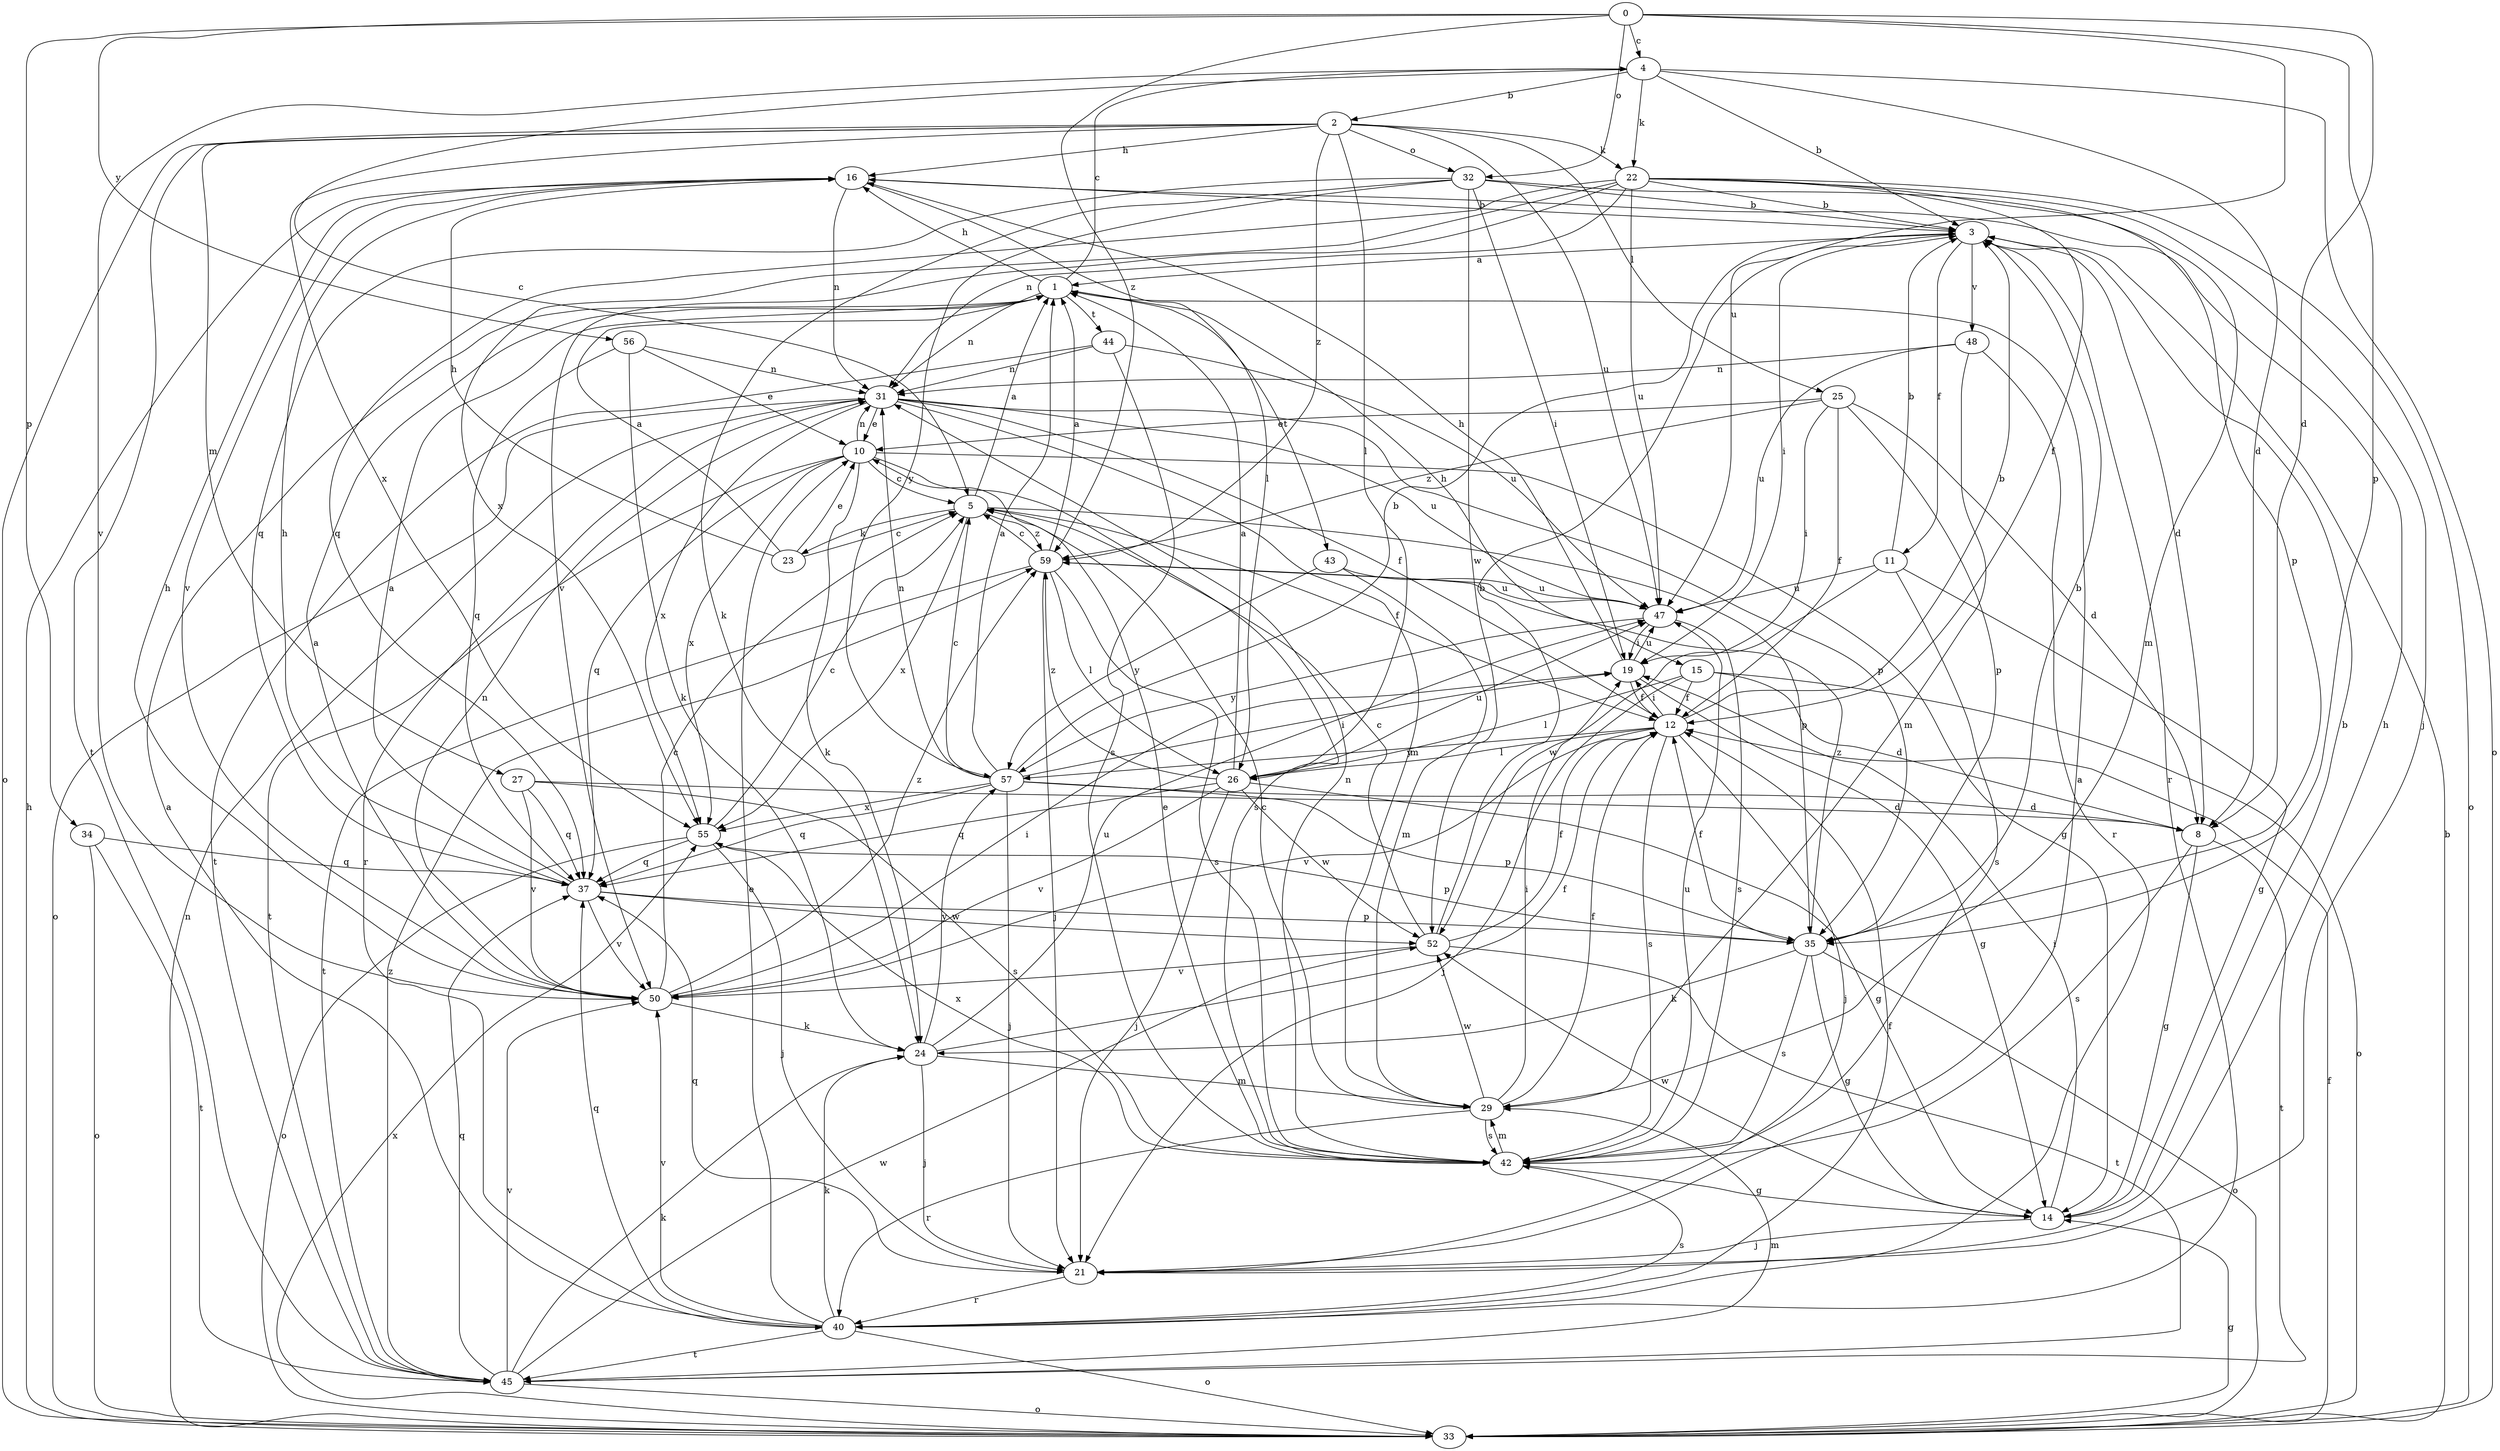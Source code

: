 strict digraph  {
0;
1;
2;
3;
4;
5;
8;
10;
11;
12;
14;
15;
16;
19;
21;
22;
23;
24;
25;
26;
27;
29;
31;
32;
33;
34;
35;
37;
40;
42;
43;
44;
45;
47;
48;
50;
52;
55;
56;
57;
59;
0 -> 4  [label=c];
0 -> 8  [label=d];
0 -> 32  [label=o];
0 -> 34  [label=p];
0 -> 35  [label=p];
0 -> 47  [label=u];
0 -> 56  [label=y];
0 -> 59  [label=z];
1 -> 4  [label=c];
1 -> 15  [label=h];
1 -> 16  [label=h];
1 -> 31  [label=n];
1 -> 43  [label=t];
1 -> 44  [label=t];
2 -> 16  [label=h];
2 -> 22  [label=k];
2 -> 25  [label=l];
2 -> 26  [label=l];
2 -> 27  [label=m];
2 -> 32  [label=o];
2 -> 33  [label=o];
2 -> 45  [label=t];
2 -> 47  [label=u];
2 -> 55  [label=x];
2 -> 59  [label=z];
3 -> 1  [label=a];
3 -> 8  [label=d];
3 -> 11  [label=f];
3 -> 19  [label=i];
3 -> 40  [label=r];
3 -> 48  [label=v];
4 -> 2  [label=b];
4 -> 3  [label=b];
4 -> 5  [label=c];
4 -> 8  [label=d];
4 -> 22  [label=k];
4 -> 33  [label=o];
4 -> 50  [label=v];
5 -> 1  [label=a];
5 -> 12  [label=f];
5 -> 23  [label=k];
5 -> 35  [label=p];
5 -> 55  [label=x];
5 -> 59  [label=z];
8 -> 14  [label=g];
8 -> 42  [label=s];
8 -> 45  [label=t];
10 -> 5  [label=c];
10 -> 14  [label=g];
10 -> 24  [label=k];
10 -> 31  [label=n];
10 -> 37  [label=q];
10 -> 42  [label=s];
10 -> 45  [label=t];
10 -> 55  [label=x];
11 -> 3  [label=b];
11 -> 14  [label=g];
11 -> 42  [label=s];
11 -> 47  [label=u];
11 -> 52  [label=w];
12 -> 3  [label=b];
12 -> 19  [label=i];
12 -> 21  [label=j];
12 -> 26  [label=l];
12 -> 42  [label=s];
12 -> 50  [label=v];
12 -> 57  [label=y];
14 -> 3  [label=b];
14 -> 19  [label=i];
14 -> 21  [label=j];
14 -> 52  [label=w];
15 -> 8  [label=d];
15 -> 12  [label=f];
15 -> 21  [label=j];
15 -> 26  [label=l];
15 -> 33  [label=o];
16 -> 3  [label=b];
16 -> 26  [label=l];
16 -> 31  [label=n];
16 -> 50  [label=v];
19 -> 12  [label=f];
19 -> 14  [label=g];
19 -> 16  [label=h];
19 -> 47  [label=u];
21 -> 1  [label=a];
21 -> 16  [label=h];
21 -> 37  [label=q];
21 -> 40  [label=r];
22 -> 3  [label=b];
22 -> 12  [label=f];
22 -> 21  [label=j];
22 -> 29  [label=m];
22 -> 31  [label=n];
22 -> 33  [label=o];
22 -> 37  [label=q];
22 -> 47  [label=u];
22 -> 50  [label=v];
22 -> 55  [label=x];
23 -> 1  [label=a];
23 -> 5  [label=c];
23 -> 10  [label=e];
23 -> 16  [label=h];
24 -> 12  [label=f];
24 -> 21  [label=j];
24 -> 29  [label=m];
24 -> 47  [label=u];
24 -> 57  [label=y];
25 -> 8  [label=d];
25 -> 10  [label=e];
25 -> 12  [label=f];
25 -> 19  [label=i];
25 -> 35  [label=p];
25 -> 59  [label=z];
26 -> 1  [label=a];
26 -> 14  [label=g];
26 -> 21  [label=j];
26 -> 37  [label=q];
26 -> 47  [label=u];
26 -> 50  [label=v];
26 -> 52  [label=w];
26 -> 59  [label=z];
27 -> 8  [label=d];
27 -> 37  [label=q];
27 -> 42  [label=s];
27 -> 50  [label=v];
29 -> 5  [label=c];
29 -> 12  [label=f];
29 -> 19  [label=i];
29 -> 40  [label=r];
29 -> 42  [label=s];
29 -> 52  [label=w];
31 -> 10  [label=e];
31 -> 12  [label=f];
31 -> 29  [label=m];
31 -> 33  [label=o];
31 -> 35  [label=p];
31 -> 40  [label=r];
31 -> 47  [label=u];
31 -> 55  [label=x];
32 -> 3  [label=b];
32 -> 19  [label=i];
32 -> 24  [label=k];
32 -> 35  [label=p];
32 -> 37  [label=q];
32 -> 52  [label=w];
32 -> 57  [label=y];
33 -> 3  [label=b];
33 -> 12  [label=f];
33 -> 14  [label=g];
33 -> 16  [label=h];
33 -> 31  [label=n];
33 -> 55  [label=x];
34 -> 33  [label=o];
34 -> 37  [label=q];
34 -> 45  [label=t];
35 -> 3  [label=b];
35 -> 12  [label=f];
35 -> 14  [label=g];
35 -> 24  [label=k];
35 -> 33  [label=o];
35 -> 42  [label=s];
35 -> 59  [label=z];
37 -> 1  [label=a];
37 -> 16  [label=h];
37 -> 35  [label=p];
37 -> 50  [label=v];
37 -> 52  [label=w];
40 -> 1  [label=a];
40 -> 10  [label=e];
40 -> 12  [label=f];
40 -> 24  [label=k];
40 -> 33  [label=o];
40 -> 37  [label=q];
40 -> 42  [label=s];
40 -> 45  [label=t];
40 -> 50  [label=v];
42 -> 10  [label=e];
42 -> 14  [label=g];
42 -> 29  [label=m];
42 -> 31  [label=n];
42 -> 47  [label=u];
42 -> 55  [label=x];
43 -> 29  [label=m];
43 -> 47  [label=u];
43 -> 57  [label=y];
44 -> 31  [label=n];
44 -> 42  [label=s];
44 -> 45  [label=t];
44 -> 47  [label=u];
45 -> 24  [label=k];
45 -> 29  [label=m];
45 -> 33  [label=o];
45 -> 37  [label=q];
45 -> 50  [label=v];
45 -> 52  [label=w];
45 -> 59  [label=z];
47 -> 19  [label=i];
47 -> 42  [label=s];
47 -> 57  [label=y];
48 -> 29  [label=m];
48 -> 31  [label=n];
48 -> 40  [label=r];
48 -> 47  [label=u];
50 -> 1  [label=a];
50 -> 5  [label=c];
50 -> 16  [label=h];
50 -> 19  [label=i];
50 -> 24  [label=k];
50 -> 31  [label=n];
50 -> 59  [label=z];
52 -> 3  [label=b];
52 -> 5  [label=c];
52 -> 12  [label=f];
52 -> 45  [label=t];
52 -> 50  [label=v];
55 -> 5  [label=c];
55 -> 21  [label=j];
55 -> 33  [label=o];
55 -> 35  [label=p];
55 -> 37  [label=q];
56 -> 10  [label=e];
56 -> 24  [label=k];
56 -> 31  [label=n];
56 -> 37  [label=q];
57 -> 1  [label=a];
57 -> 3  [label=b];
57 -> 5  [label=c];
57 -> 8  [label=d];
57 -> 19  [label=i];
57 -> 21  [label=j];
57 -> 31  [label=n];
57 -> 35  [label=p];
57 -> 37  [label=q];
57 -> 55  [label=x];
59 -> 1  [label=a];
59 -> 5  [label=c];
59 -> 21  [label=j];
59 -> 26  [label=l];
59 -> 42  [label=s];
59 -> 45  [label=t];
59 -> 47  [label=u];
}
